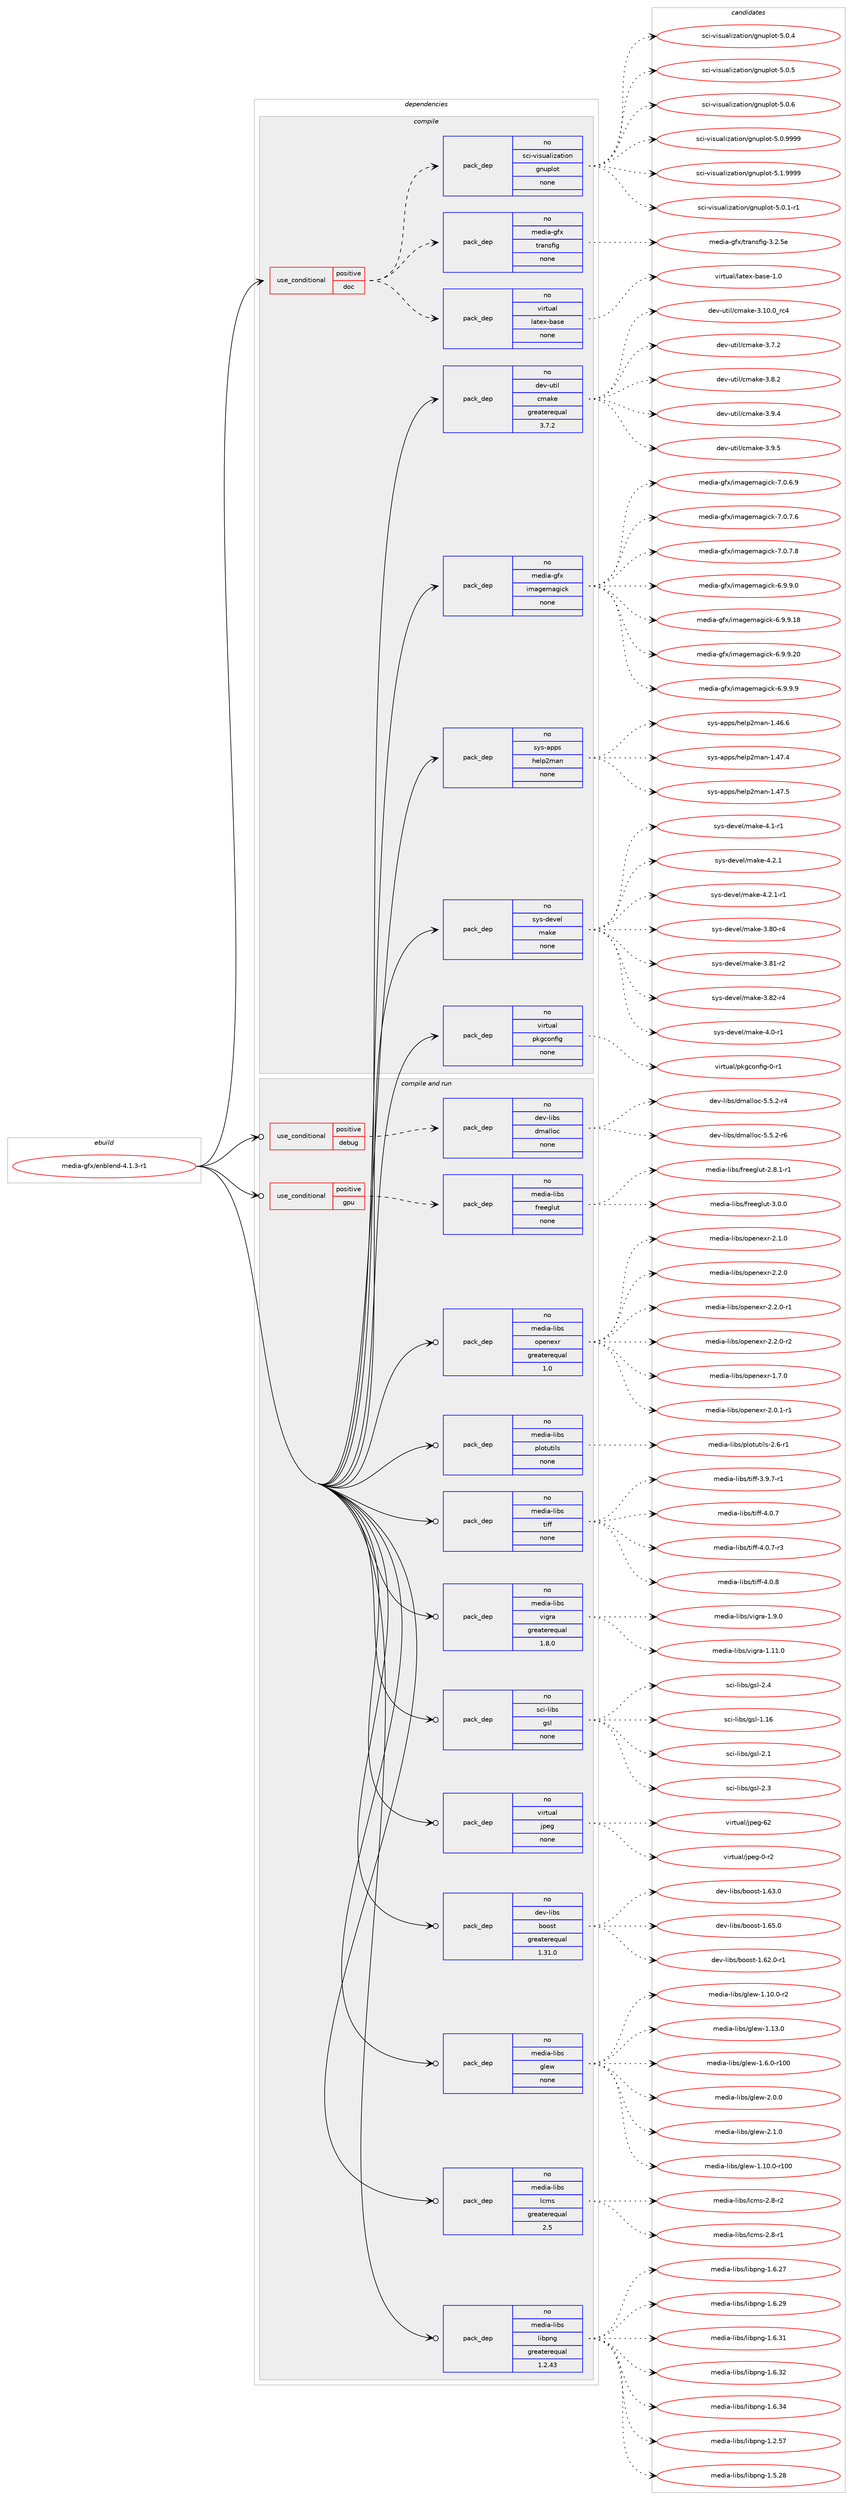 digraph prolog {

# *************
# Graph options
# *************

newrank=true;
concentrate=true;
compound=true;
graph [rankdir=LR,fontname=Helvetica,fontsize=10,ranksep=1.5];#, ranksep=2.5, nodesep=0.2];
edge  [arrowhead=vee];
node  [fontname=Helvetica,fontsize=10];

# **********
# The ebuild
# **********

subgraph cluster_leftcol {
color=gray;
rank=same;
label=<<i>ebuild</i>>;
id [label="media-gfx/enblend-4.1.3-r1", color=red, width=4, href="../media-gfx/enblend-4.1.3-r1.svg"];
}

# ****************
# The dependencies
# ****************

subgraph cluster_midcol {
color=gray;
label=<<i>dependencies</i>>;
subgraph cluster_compile {
fillcolor="#eeeeee";
style=filled;
label=<<i>compile</i>>;
subgraph cond87059 {
dependency351749 [label=<<TABLE BORDER="0" CELLBORDER="1" CELLSPACING="0" CELLPADDING="4"><TR><TD ROWSPAN="3" CELLPADDING="10">use_conditional</TD></TR><TR><TD>positive</TD></TR><TR><TD>doc</TD></TR></TABLE>>, shape=none, color=red];
subgraph pack259345 {
dependency351750 [label=<<TABLE BORDER="0" CELLBORDER="1" CELLSPACING="0" CELLPADDING="4" WIDTH="220"><TR><TD ROWSPAN="6" CELLPADDING="30">pack_dep</TD></TR><TR><TD WIDTH="110">no</TD></TR><TR><TD>media-gfx</TD></TR><TR><TD>transfig</TD></TR><TR><TD>none</TD></TR><TR><TD></TD></TR></TABLE>>, shape=none, color=blue];
}
dependency351749:e -> dependency351750:w [weight=20,style="dashed",arrowhead="vee"];
subgraph pack259346 {
dependency351751 [label=<<TABLE BORDER="0" CELLBORDER="1" CELLSPACING="0" CELLPADDING="4" WIDTH="220"><TR><TD ROWSPAN="6" CELLPADDING="30">pack_dep</TD></TR><TR><TD WIDTH="110">no</TD></TR><TR><TD>sci-visualization</TD></TR><TR><TD>gnuplot</TD></TR><TR><TD>none</TD></TR><TR><TD></TD></TR></TABLE>>, shape=none, color=blue];
}
dependency351749:e -> dependency351751:w [weight=20,style="dashed",arrowhead="vee"];
subgraph pack259347 {
dependency351752 [label=<<TABLE BORDER="0" CELLBORDER="1" CELLSPACING="0" CELLPADDING="4" WIDTH="220"><TR><TD ROWSPAN="6" CELLPADDING="30">pack_dep</TD></TR><TR><TD WIDTH="110">no</TD></TR><TR><TD>virtual</TD></TR><TR><TD>latex-base</TD></TR><TR><TD>none</TD></TR><TR><TD></TD></TR></TABLE>>, shape=none, color=blue];
}
dependency351749:e -> dependency351752:w [weight=20,style="dashed",arrowhead="vee"];
}
id:e -> dependency351749:w [weight=20,style="solid",arrowhead="vee"];
subgraph pack259348 {
dependency351753 [label=<<TABLE BORDER="0" CELLBORDER="1" CELLSPACING="0" CELLPADDING="4" WIDTH="220"><TR><TD ROWSPAN="6" CELLPADDING="30">pack_dep</TD></TR><TR><TD WIDTH="110">no</TD></TR><TR><TD>dev-util</TD></TR><TR><TD>cmake</TD></TR><TR><TD>greaterequal</TD></TR><TR><TD>3.7.2</TD></TR></TABLE>>, shape=none, color=blue];
}
id:e -> dependency351753:w [weight=20,style="solid",arrowhead="vee"];
subgraph pack259349 {
dependency351754 [label=<<TABLE BORDER="0" CELLBORDER="1" CELLSPACING="0" CELLPADDING="4" WIDTH="220"><TR><TD ROWSPAN="6" CELLPADDING="30">pack_dep</TD></TR><TR><TD WIDTH="110">no</TD></TR><TR><TD>media-gfx</TD></TR><TR><TD>imagemagick</TD></TR><TR><TD>none</TD></TR><TR><TD></TD></TR></TABLE>>, shape=none, color=blue];
}
id:e -> dependency351754:w [weight=20,style="solid",arrowhead="vee"];
subgraph pack259350 {
dependency351755 [label=<<TABLE BORDER="0" CELLBORDER="1" CELLSPACING="0" CELLPADDING="4" WIDTH="220"><TR><TD ROWSPAN="6" CELLPADDING="30">pack_dep</TD></TR><TR><TD WIDTH="110">no</TD></TR><TR><TD>sys-apps</TD></TR><TR><TD>help2man</TD></TR><TR><TD>none</TD></TR><TR><TD></TD></TR></TABLE>>, shape=none, color=blue];
}
id:e -> dependency351755:w [weight=20,style="solid",arrowhead="vee"];
subgraph pack259351 {
dependency351756 [label=<<TABLE BORDER="0" CELLBORDER="1" CELLSPACING="0" CELLPADDING="4" WIDTH="220"><TR><TD ROWSPAN="6" CELLPADDING="30">pack_dep</TD></TR><TR><TD WIDTH="110">no</TD></TR><TR><TD>sys-devel</TD></TR><TR><TD>make</TD></TR><TR><TD>none</TD></TR><TR><TD></TD></TR></TABLE>>, shape=none, color=blue];
}
id:e -> dependency351756:w [weight=20,style="solid",arrowhead="vee"];
subgraph pack259352 {
dependency351757 [label=<<TABLE BORDER="0" CELLBORDER="1" CELLSPACING="0" CELLPADDING="4" WIDTH="220"><TR><TD ROWSPAN="6" CELLPADDING="30">pack_dep</TD></TR><TR><TD WIDTH="110">no</TD></TR><TR><TD>virtual</TD></TR><TR><TD>pkgconfig</TD></TR><TR><TD>none</TD></TR><TR><TD></TD></TR></TABLE>>, shape=none, color=blue];
}
id:e -> dependency351757:w [weight=20,style="solid",arrowhead="vee"];
}
subgraph cluster_compileandrun {
fillcolor="#eeeeee";
style=filled;
label=<<i>compile and run</i>>;
subgraph cond87060 {
dependency351758 [label=<<TABLE BORDER="0" CELLBORDER="1" CELLSPACING="0" CELLPADDING="4"><TR><TD ROWSPAN="3" CELLPADDING="10">use_conditional</TD></TR><TR><TD>positive</TD></TR><TR><TD>debug</TD></TR></TABLE>>, shape=none, color=red];
subgraph pack259353 {
dependency351759 [label=<<TABLE BORDER="0" CELLBORDER="1" CELLSPACING="0" CELLPADDING="4" WIDTH="220"><TR><TD ROWSPAN="6" CELLPADDING="30">pack_dep</TD></TR><TR><TD WIDTH="110">no</TD></TR><TR><TD>dev-libs</TD></TR><TR><TD>dmalloc</TD></TR><TR><TD>none</TD></TR><TR><TD></TD></TR></TABLE>>, shape=none, color=blue];
}
dependency351758:e -> dependency351759:w [weight=20,style="dashed",arrowhead="vee"];
}
id:e -> dependency351758:w [weight=20,style="solid",arrowhead="odotvee"];
subgraph cond87061 {
dependency351760 [label=<<TABLE BORDER="0" CELLBORDER="1" CELLSPACING="0" CELLPADDING="4"><TR><TD ROWSPAN="3" CELLPADDING="10">use_conditional</TD></TR><TR><TD>positive</TD></TR><TR><TD>gpu</TD></TR></TABLE>>, shape=none, color=red];
subgraph pack259354 {
dependency351761 [label=<<TABLE BORDER="0" CELLBORDER="1" CELLSPACING="0" CELLPADDING="4" WIDTH="220"><TR><TD ROWSPAN="6" CELLPADDING="30">pack_dep</TD></TR><TR><TD WIDTH="110">no</TD></TR><TR><TD>media-libs</TD></TR><TR><TD>freeglut</TD></TR><TR><TD>none</TD></TR><TR><TD></TD></TR></TABLE>>, shape=none, color=blue];
}
dependency351760:e -> dependency351761:w [weight=20,style="dashed",arrowhead="vee"];
}
id:e -> dependency351760:w [weight=20,style="solid",arrowhead="odotvee"];
subgraph pack259355 {
dependency351762 [label=<<TABLE BORDER="0" CELLBORDER="1" CELLSPACING="0" CELLPADDING="4" WIDTH="220"><TR><TD ROWSPAN="6" CELLPADDING="30">pack_dep</TD></TR><TR><TD WIDTH="110">no</TD></TR><TR><TD>dev-libs</TD></TR><TR><TD>boost</TD></TR><TR><TD>greaterequal</TD></TR><TR><TD>1.31.0</TD></TR></TABLE>>, shape=none, color=blue];
}
id:e -> dependency351762:w [weight=20,style="solid",arrowhead="odotvee"];
subgraph pack259356 {
dependency351763 [label=<<TABLE BORDER="0" CELLBORDER="1" CELLSPACING="0" CELLPADDING="4" WIDTH="220"><TR><TD ROWSPAN="6" CELLPADDING="30">pack_dep</TD></TR><TR><TD WIDTH="110">no</TD></TR><TR><TD>media-libs</TD></TR><TR><TD>glew</TD></TR><TR><TD>none</TD></TR><TR><TD></TD></TR></TABLE>>, shape=none, color=blue];
}
id:e -> dependency351763:w [weight=20,style="solid",arrowhead="odotvee"];
subgraph pack259357 {
dependency351764 [label=<<TABLE BORDER="0" CELLBORDER="1" CELLSPACING="0" CELLPADDING="4" WIDTH="220"><TR><TD ROWSPAN="6" CELLPADDING="30">pack_dep</TD></TR><TR><TD WIDTH="110">no</TD></TR><TR><TD>media-libs</TD></TR><TR><TD>lcms</TD></TR><TR><TD>greaterequal</TD></TR><TR><TD>2.5</TD></TR></TABLE>>, shape=none, color=blue];
}
id:e -> dependency351764:w [weight=20,style="solid",arrowhead="odotvee"];
subgraph pack259358 {
dependency351765 [label=<<TABLE BORDER="0" CELLBORDER="1" CELLSPACING="0" CELLPADDING="4" WIDTH="220"><TR><TD ROWSPAN="6" CELLPADDING="30">pack_dep</TD></TR><TR><TD WIDTH="110">no</TD></TR><TR><TD>media-libs</TD></TR><TR><TD>libpng</TD></TR><TR><TD>greaterequal</TD></TR><TR><TD>1.2.43</TD></TR></TABLE>>, shape=none, color=blue];
}
id:e -> dependency351765:w [weight=20,style="solid",arrowhead="odotvee"];
subgraph pack259359 {
dependency351766 [label=<<TABLE BORDER="0" CELLBORDER="1" CELLSPACING="0" CELLPADDING="4" WIDTH="220"><TR><TD ROWSPAN="6" CELLPADDING="30">pack_dep</TD></TR><TR><TD WIDTH="110">no</TD></TR><TR><TD>media-libs</TD></TR><TR><TD>openexr</TD></TR><TR><TD>greaterequal</TD></TR><TR><TD>1.0</TD></TR></TABLE>>, shape=none, color=blue];
}
id:e -> dependency351766:w [weight=20,style="solid",arrowhead="odotvee"];
subgraph pack259360 {
dependency351767 [label=<<TABLE BORDER="0" CELLBORDER="1" CELLSPACING="0" CELLPADDING="4" WIDTH="220"><TR><TD ROWSPAN="6" CELLPADDING="30">pack_dep</TD></TR><TR><TD WIDTH="110">no</TD></TR><TR><TD>media-libs</TD></TR><TR><TD>plotutils</TD></TR><TR><TD>none</TD></TR><TR><TD></TD></TR></TABLE>>, shape=none, color=blue];
}
id:e -> dependency351767:w [weight=20,style="solid",arrowhead="odotvee"];
subgraph pack259361 {
dependency351768 [label=<<TABLE BORDER="0" CELLBORDER="1" CELLSPACING="0" CELLPADDING="4" WIDTH="220"><TR><TD ROWSPAN="6" CELLPADDING="30">pack_dep</TD></TR><TR><TD WIDTH="110">no</TD></TR><TR><TD>media-libs</TD></TR><TR><TD>tiff</TD></TR><TR><TD>none</TD></TR><TR><TD></TD></TR></TABLE>>, shape=none, color=blue];
}
id:e -> dependency351768:w [weight=20,style="solid",arrowhead="odotvee"];
subgraph pack259362 {
dependency351769 [label=<<TABLE BORDER="0" CELLBORDER="1" CELLSPACING="0" CELLPADDING="4" WIDTH="220"><TR><TD ROWSPAN="6" CELLPADDING="30">pack_dep</TD></TR><TR><TD WIDTH="110">no</TD></TR><TR><TD>media-libs</TD></TR><TR><TD>vigra</TD></TR><TR><TD>greaterequal</TD></TR><TR><TD>1.8.0</TD></TR></TABLE>>, shape=none, color=blue];
}
id:e -> dependency351769:w [weight=20,style="solid",arrowhead="odotvee"];
subgraph pack259363 {
dependency351770 [label=<<TABLE BORDER="0" CELLBORDER="1" CELLSPACING="0" CELLPADDING="4" WIDTH="220"><TR><TD ROWSPAN="6" CELLPADDING="30">pack_dep</TD></TR><TR><TD WIDTH="110">no</TD></TR><TR><TD>sci-libs</TD></TR><TR><TD>gsl</TD></TR><TR><TD>none</TD></TR><TR><TD></TD></TR></TABLE>>, shape=none, color=blue];
}
id:e -> dependency351770:w [weight=20,style="solid",arrowhead="odotvee"];
subgraph pack259364 {
dependency351771 [label=<<TABLE BORDER="0" CELLBORDER="1" CELLSPACING="0" CELLPADDING="4" WIDTH="220"><TR><TD ROWSPAN="6" CELLPADDING="30">pack_dep</TD></TR><TR><TD WIDTH="110">no</TD></TR><TR><TD>virtual</TD></TR><TR><TD>jpeg</TD></TR><TR><TD>none</TD></TR><TR><TD></TD></TR></TABLE>>, shape=none, color=blue];
}
id:e -> dependency351771:w [weight=20,style="solid",arrowhead="odotvee"];
}
subgraph cluster_run {
fillcolor="#eeeeee";
style=filled;
label=<<i>run</i>>;
}
}

# **************
# The candidates
# **************

subgraph cluster_choices {
rank=same;
color=gray;
label=<<i>candidates</i>>;

subgraph choice259345 {
color=black;
nodesep=1;
choice10910110010597451031021204711611497110115102105103455146504653101 [label="media-gfx/transfig-3.2.5e", color=red, width=4,href="../media-gfx/transfig-3.2.5e.svg"];
dependency351750:e -> choice10910110010597451031021204711611497110115102105103455146504653101:w [style=dotted,weight="100"];
}
subgraph choice259346 {
color=black;
nodesep=1;
choice11599105451181051151179710810512297116105111110471031101171121081111164553464846494511449 [label="sci-visualization/gnuplot-5.0.1-r1", color=red, width=4,href="../sci-visualization/gnuplot-5.0.1-r1.svg"];
choice1159910545118105115117971081051229711610511111047103110117112108111116455346484652 [label="sci-visualization/gnuplot-5.0.4", color=red, width=4,href="../sci-visualization/gnuplot-5.0.4.svg"];
choice1159910545118105115117971081051229711610511111047103110117112108111116455346484653 [label="sci-visualization/gnuplot-5.0.5", color=red, width=4,href="../sci-visualization/gnuplot-5.0.5.svg"];
choice1159910545118105115117971081051229711610511111047103110117112108111116455346484654 [label="sci-visualization/gnuplot-5.0.6", color=red, width=4,href="../sci-visualization/gnuplot-5.0.6.svg"];
choice1159910545118105115117971081051229711610511111047103110117112108111116455346484657575757 [label="sci-visualization/gnuplot-5.0.9999", color=red, width=4,href="../sci-visualization/gnuplot-5.0.9999.svg"];
choice1159910545118105115117971081051229711610511111047103110117112108111116455346494657575757 [label="sci-visualization/gnuplot-5.1.9999", color=red, width=4,href="../sci-visualization/gnuplot-5.1.9999.svg"];
dependency351751:e -> choice11599105451181051151179710810512297116105111110471031101171121081111164553464846494511449:w [style=dotted,weight="100"];
dependency351751:e -> choice1159910545118105115117971081051229711610511111047103110117112108111116455346484652:w [style=dotted,weight="100"];
dependency351751:e -> choice1159910545118105115117971081051229711610511111047103110117112108111116455346484653:w [style=dotted,weight="100"];
dependency351751:e -> choice1159910545118105115117971081051229711610511111047103110117112108111116455346484654:w [style=dotted,weight="100"];
dependency351751:e -> choice1159910545118105115117971081051229711610511111047103110117112108111116455346484657575757:w [style=dotted,weight="100"];
dependency351751:e -> choice1159910545118105115117971081051229711610511111047103110117112108111116455346494657575757:w [style=dotted,weight="100"];
}
subgraph choice259347 {
color=black;
nodesep=1;
choice11810511411611797108471089711610112045989711510145494648 [label="virtual/latex-base-1.0", color=red, width=4,href="../virtual/latex-base-1.0.svg"];
dependency351752:e -> choice11810511411611797108471089711610112045989711510145494648:w [style=dotted,weight="100"];
}
subgraph choice259348 {
color=black;
nodesep=1;
choice1001011184511711610510847991099710710145514649484648951149952 [label="dev-util/cmake-3.10.0_rc4", color=red, width=4,href="../dev-util/cmake-3.10.0_rc4.svg"];
choice10010111845117116105108479910997107101455146554650 [label="dev-util/cmake-3.7.2", color=red, width=4,href="../dev-util/cmake-3.7.2.svg"];
choice10010111845117116105108479910997107101455146564650 [label="dev-util/cmake-3.8.2", color=red, width=4,href="../dev-util/cmake-3.8.2.svg"];
choice10010111845117116105108479910997107101455146574652 [label="dev-util/cmake-3.9.4", color=red, width=4,href="../dev-util/cmake-3.9.4.svg"];
choice10010111845117116105108479910997107101455146574653 [label="dev-util/cmake-3.9.5", color=red, width=4,href="../dev-util/cmake-3.9.5.svg"];
dependency351753:e -> choice1001011184511711610510847991099710710145514649484648951149952:w [style=dotted,weight="100"];
dependency351753:e -> choice10010111845117116105108479910997107101455146554650:w [style=dotted,weight="100"];
dependency351753:e -> choice10010111845117116105108479910997107101455146564650:w [style=dotted,weight="100"];
dependency351753:e -> choice10010111845117116105108479910997107101455146574652:w [style=dotted,weight="100"];
dependency351753:e -> choice10010111845117116105108479910997107101455146574653:w [style=dotted,weight="100"];
}
subgraph choice259349 {
color=black;
nodesep=1;
choice1091011001059745103102120471051099710310110997103105991074554465746574648 [label="media-gfx/imagemagick-6.9.9.0", color=red, width=4,href="../media-gfx/imagemagick-6.9.9.0.svg"];
choice109101100105974510310212047105109971031011099710310599107455446574657464956 [label="media-gfx/imagemagick-6.9.9.18", color=red, width=4,href="../media-gfx/imagemagick-6.9.9.18.svg"];
choice109101100105974510310212047105109971031011099710310599107455446574657465048 [label="media-gfx/imagemagick-6.9.9.20", color=red, width=4,href="../media-gfx/imagemagick-6.9.9.20.svg"];
choice1091011001059745103102120471051099710310110997103105991074554465746574657 [label="media-gfx/imagemagick-6.9.9.9", color=red, width=4,href="../media-gfx/imagemagick-6.9.9.9.svg"];
choice1091011001059745103102120471051099710310110997103105991074555464846544657 [label="media-gfx/imagemagick-7.0.6.9", color=red, width=4,href="../media-gfx/imagemagick-7.0.6.9.svg"];
choice1091011001059745103102120471051099710310110997103105991074555464846554654 [label="media-gfx/imagemagick-7.0.7.6", color=red, width=4,href="../media-gfx/imagemagick-7.0.7.6.svg"];
choice1091011001059745103102120471051099710310110997103105991074555464846554656 [label="media-gfx/imagemagick-7.0.7.8", color=red, width=4,href="../media-gfx/imagemagick-7.0.7.8.svg"];
dependency351754:e -> choice1091011001059745103102120471051099710310110997103105991074554465746574648:w [style=dotted,weight="100"];
dependency351754:e -> choice109101100105974510310212047105109971031011099710310599107455446574657464956:w [style=dotted,weight="100"];
dependency351754:e -> choice109101100105974510310212047105109971031011099710310599107455446574657465048:w [style=dotted,weight="100"];
dependency351754:e -> choice1091011001059745103102120471051099710310110997103105991074554465746574657:w [style=dotted,weight="100"];
dependency351754:e -> choice1091011001059745103102120471051099710310110997103105991074555464846544657:w [style=dotted,weight="100"];
dependency351754:e -> choice1091011001059745103102120471051099710310110997103105991074555464846554654:w [style=dotted,weight="100"];
dependency351754:e -> choice1091011001059745103102120471051099710310110997103105991074555464846554656:w [style=dotted,weight="100"];
}
subgraph choice259350 {
color=black;
nodesep=1;
choice115121115459711211211547104101108112501099711045494652544654 [label="sys-apps/help2man-1.46.6", color=red, width=4,href="../sys-apps/help2man-1.46.6.svg"];
choice115121115459711211211547104101108112501099711045494652554652 [label="sys-apps/help2man-1.47.4", color=red, width=4,href="../sys-apps/help2man-1.47.4.svg"];
choice115121115459711211211547104101108112501099711045494652554653 [label="sys-apps/help2man-1.47.5", color=red, width=4,href="../sys-apps/help2man-1.47.5.svg"];
dependency351755:e -> choice115121115459711211211547104101108112501099711045494652544654:w [style=dotted,weight="100"];
dependency351755:e -> choice115121115459711211211547104101108112501099711045494652554652:w [style=dotted,weight="100"];
dependency351755:e -> choice115121115459711211211547104101108112501099711045494652554653:w [style=dotted,weight="100"];
}
subgraph choice259351 {
color=black;
nodesep=1;
choice11512111545100101118101108471099710710145514656484511452 [label="sys-devel/make-3.80-r4", color=red, width=4,href="../sys-devel/make-3.80-r4.svg"];
choice11512111545100101118101108471099710710145514656494511450 [label="sys-devel/make-3.81-r2", color=red, width=4,href="../sys-devel/make-3.81-r2.svg"];
choice11512111545100101118101108471099710710145514656504511452 [label="sys-devel/make-3.82-r4", color=red, width=4,href="../sys-devel/make-3.82-r4.svg"];
choice115121115451001011181011084710997107101455246484511449 [label="sys-devel/make-4.0-r1", color=red, width=4,href="../sys-devel/make-4.0-r1.svg"];
choice115121115451001011181011084710997107101455246494511449 [label="sys-devel/make-4.1-r1", color=red, width=4,href="../sys-devel/make-4.1-r1.svg"];
choice115121115451001011181011084710997107101455246504649 [label="sys-devel/make-4.2.1", color=red, width=4,href="../sys-devel/make-4.2.1.svg"];
choice1151211154510010111810110847109971071014552465046494511449 [label="sys-devel/make-4.2.1-r1", color=red, width=4,href="../sys-devel/make-4.2.1-r1.svg"];
dependency351756:e -> choice11512111545100101118101108471099710710145514656484511452:w [style=dotted,weight="100"];
dependency351756:e -> choice11512111545100101118101108471099710710145514656494511450:w [style=dotted,weight="100"];
dependency351756:e -> choice11512111545100101118101108471099710710145514656504511452:w [style=dotted,weight="100"];
dependency351756:e -> choice115121115451001011181011084710997107101455246484511449:w [style=dotted,weight="100"];
dependency351756:e -> choice115121115451001011181011084710997107101455246494511449:w [style=dotted,weight="100"];
dependency351756:e -> choice115121115451001011181011084710997107101455246504649:w [style=dotted,weight="100"];
dependency351756:e -> choice1151211154510010111810110847109971071014552465046494511449:w [style=dotted,weight="100"];
}
subgraph choice259352 {
color=black;
nodesep=1;
choice11810511411611797108471121071039911111010210510345484511449 [label="virtual/pkgconfig-0-r1", color=red, width=4,href="../virtual/pkgconfig-0-r1.svg"];
dependency351757:e -> choice11810511411611797108471121071039911111010210510345484511449:w [style=dotted,weight="100"];
}
subgraph choice259353 {
color=black;
nodesep=1;
choice10010111845108105981154710010997108108111994553465346504511452 [label="dev-libs/dmalloc-5.5.2-r4", color=red, width=4,href="../dev-libs/dmalloc-5.5.2-r4.svg"];
choice10010111845108105981154710010997108108111994553465346504511454 [label="dev-libs/dmalloc-5.5.2-r6", color=red, width=4,href="../dev-libs/dmalloc-5.5.2-r6.svg"];
dependency351759:e -> choice10010111845108105981154710010997108108111994553465346504511452:w [style=dotted,weight="100"];
dependency351759:e -> choice10010111845108105981154710010997108108111994553465346504511454:w [style=dotted,weight="100"];
}
subgraph choice259354 {
color=black;
nodesep=1;
choice109101100105974510810598115471021141011011031081171164550465646494511449 [label="media-libs/freeglut-2.8.1-r1", color=red, width=4,href="../media-libs/freeglut-2.8.1-r1.svg"];
choice10910110010597451081059811547102114101101103108117116455146484648 [label="media-libs/freeglut-3.0.0", color=red, width=4,href="../media-libs/freeglut-3.0.0.svg"];
dependency351761:e -> choice109101100105974510810598115471021141011011031081171164550465646494511449:w [style=dotted,weight="100"];
dependency351761:e -> choice10910110010597451081059811547102114101101103108117116455146484648:w [style=dotted,weight="100"];
}
subgraph choice259355 {
color=black;
nodesep=1;
choice10010111845108105981154798111111115116454946545046484511449 [label="dev-libs/boost-1.62.0-r1", color=red, width=4,href="../dev-libs/boost-1.62.0-r1.svg"];
choice1001011184510810598115479811111111511645494654514648 [label="dev-libs/boost-1.63.0", color=red, width=4,href="../dev-libs/boost-1.63.0.svg"];
choice1001011184510810598115479811111111511645494654534648 [label="dev-libs/boost-1.65.0", color=red, width=4,href="../dev-libs/boost-1.65.0.svg"];
dependency351762:e -> choice10010111845108105981154798111111115116454946545046484511449:w [style=dotted,weight="100"];
dependency351762:e -> choice1001011184510810598115479811111111511645494654514648:w [style=dotted,weight="100"];
dependency351762:e -> choice1001011184510810598115479811111111511645494654534648:w [style=dotted,weight="100"];
}
subgraph choice259356 {
color=black;
nodesep=1;
choice109101100105974510810598115471031081011194549464948464845114494848 [label="media-libs/glew-1.10.0-r100", color=red, width=4,href="../media-libs/glew-1.10.0-r100.svg"];
choice10910110010597451081059811547103108101119454946494846484511450 [label="media-libs/glew-1.10.0-r2", color=red, width=4,href="../media-libs/glew-1.10.0-r2.svg"];
choice1091011001059745108105981154710310810111945494649514648 [label="media-libs/glew-1.13.0", color=red, width=4,href="../media-libs/glew-1.13.0.svg"];
choice1091011001059745108105981154710310810111945494654464845114494848 [label="media-libs/glew-1.6.0-r100", color=red, width=4,href="../media-libs/glew-1.6.0-r100.svg"];
choice10910110010597451081059811547103108101119455046484648 [label="media-libs/glew-2.0.0", color=red, width=4,href="../media-libs/glew-2.0.0.svg"];
choice10910110010597451081059811547103108101119455046494648 [label="media-libs/glew-2.1.0", color=red, width=4,href="../media-libs/glew-2.1.0.svg"];
dependency351763:e -> choice109101100105974510810598115471031081011194549464948464845114494848:w [style=dotted,weight="100"];
dependency351763:e -> choice10910110010597451081059811547103108101119454946494846484511450:w [style=dotted,weight="100"];
dependency351763:e -> choice1091011001059745108105981154710310810111945494649514648:w [style=dotted,weight="100"];
dependency351763:e -> choice1091011001059745108105981154710310810111945494654464845114494848:w [style=dotted,weight="100"];
dependency351763:e -> choice10910110010597451081059811547103108101119455046484648:w [style=dotted,weight="100"];
dependency351763:e -> choice10910110010597451081059811547103108101119455046494648:w [style=dotted,weight="100"];
}
subgraph choice259357 {
color=black;
nodesep=1;
choice1091011001059745108105981154710899109115455046564511449 [label="media-libs/lcms-2.8-r1", color=red, width=4,href="../media-libs/lcms-2.8-r1.svg"];
choice1091011001059745108105981154710899109115455046564511450 [label="media-libs/lcms-2.8-r2", color=red, width=4,href="../media-libs/lcms-2.8-r2.svg"];
dependency351764:e -> choice1091011001059745108105981154710899109115455046564511449:w [style=dotted,weight="100"];
dependency351764:e -> choice1091011001059745108105981154710899109115455046564511450:w [style=dotted,weight="100"];
}
subgraph choice259358 {
color=black;
nodesep=1;
choice109101100105974510810598115471081059811211010345494650465355 [label="media-libs/libpng-1.2.57", color=red, width=4,href="../media-libs/libpng-1.2.57.svg"];
choice109101100105974510810598115471081059811211010345494653465056 [label="media-libs/libpng-1.5.28", color=red, width=4,href="../media-libs/libpng-1.5.28.svg"];
choice109101100105974510810598115471081059811211010345494654465055 [label="media-libs/libpng-1.6.27", color=red, width=4,href="../media-libs/libpng-1.6.27.svg"];
choice109101100105974510810598115471081059811211010345494654465057 [label="media-libs/libpng-1.6.29", color=red, width=4,href="../media-libs/libpng-1.6.29.svg"];
choice109101100105974510810598115471081059811211010345494654465149 [label="media-libs/libpng-1.6.31", color=red, width=4,href="../media-libs/libpng-1.6.31.svg"];
choice109101100105974510810598115471081059811211010345494654465150 [label="media-libs/libpng-1.6.32", color=red, width=4,href="../media-libs/libpng-1.6.32.svg"];
choice109101100105974510810598115471081059811211010345494654465152 [label="media-libs/libpng-1.6.34", color=red, width=4,href="../media-libs/libpng-1.6.34.svg"];
dependency351765:e -> choice109101100105974510810598115471081059811211010345494650465355:w [style=dotted,weight="100"];
dependency351765:e -> choice109101100105974510810598115471081059811211010345494653465056:w [style=dotted,weight="100"];
dependency351765:e -> choice109101100105974510810598115471081059811211010345494654465055:w [style=dotted,weight="100"];
dependency351765:e -> choice109101100105974510810598115471081059811211010345494654465057:w [style=dotted,weight="100"];
dependency351765:e -> choice109101100105974510810598115471081059811211010345494654465149:w [style=dotted,weight="100"];
dependency351765:e -> choice109101100105974510810598115471081059811211010345494654465150:w [style=dotted,weight="100"];
dependency351765:e -> choice109101100105974510810598115471081059811211010345494654465152:w [style=dotted,weight="100"];
}
subgraph choice259359 {
color=black;
nodesep=1;
choice10910110010597451081059811547111112101110101120114454946554648 [label="media-libs/openexr-1.7.0", color=red, width=4,href="../media-libs/openexr-1.7.0.svg"];
choice109101100105974510810598115471111121011101011201144550464846494511449 [label="media-libs/openexr-2.0.1-r1", color=red, width=4,href="../media-libs/openexr-2.0.1-r1.svg"];
choice10910110010597451081059811547111112101110101120114455046494648 [label="media-libs/openexr-2.1.0", color=red, width=4,href="../media-libs/openexr-2.1.0.svg"];
choice10910110010597451081059811547111112101110101120114455046504648 [label="media-libs/openexr-2.2.0", color=red, width=4,href="../media-libs/openexr-2.2.0.svg"];
choice109101100105974510810598115471111121011101011201144550465046484511449 [label="media-libs/openexr-2.2.0-r1", color=red, width=4,href="../media-libs/openexr-2.2.0-r1.svg"];
choice109101100105974510810598115471111121011101011201144550465046484511450 [label="media-libs/openexr-2.2.0-r2", color=red, width=4,href="../media-libs/openexr-2.2.0-r2.svg"];
dependency351766:e -> choice10910110010597451081059811547111112101110101120114454946554648:w [style=dotted,weight="100"];
dependency351766:e -> choice109101100105974510810598115471111121011101011201144550464846494511449:w [style=dotted,weight="100"];
dependency351766:e -> choice10910110010597451081059811547111112101110101120114455046494648:w [style=dotted,weight="100"];
dependency351766:e -> choice10910110010597451081059811547111112101110101120114455046504648:w [style=dotted,weight="100"];
dependency351766:e -> choice109101100105974510810598115471111121011101011201144550465046484511449:w [style=dotted,weight="100"];
dependency351766:e -> choice109101100105974510810598115471111121011101011201144550465046484511450:w [style=dotted,weight="100"];
}
subgraph choice259360 {
color=black;
nodesep=1;
choice10910110010597451081059811547112108111116117116105108115455046544511449 [label="media-libs/plotutils-2.6-r1", color=red, width=4,href="../media-libs/plotutils-2.6-r1.svg"];
dependency351767:e -> choice10910110010597451081059811547112108111116117116105108115455046544511449:w [style=dotted,weight="100"];
}
subgraph choice259361 {
color=black;
nodesep=1;
choice109101100105974510810598115471161051021024551465746554511449 [label="media-libs/tiff-3.9.7-r1", color=red, width=4,href="../media-libs/tiff-3.9.7-r1.svg"];
choice10910110010597451081059811547116105102102455246484655 [label="media-libs/tiff-4.0.7", color=red, width=4,href="../media-libs/tiff-4.0.7.svg"];
choice109101100105974510810598115471161051021024552464846554511451 [label="media-libs/tiff-4.0.7-r3", color=red, width=4,href="../media-libs/tiff-4.0.7-r3.svg"];
choice10910110010597451081059811547116105102102455246484656 [label="media-libs/tiff-4.0.8", color=red, width=4,href="../media-libs/tiff-4.0.8.svg"];
dependency351768:e -> choice109101100105974510810598115471161051021024551465746554511449:w [style=dotted,weight="100"];
dependency351768:e -> choice10910110010597451081059811547116105102102455246484655:w [style=dotted,weight="100"];
dependency351768:e -> choice109101100105974510810598115471161051021024552464846554511451:w [style=dotted,weight="100"];
dependency351768:e -> choice10910110010597451081059811547116105102102455246484656:w [style=dotted,weight="100"];
}
subgraph choice259362 {
color=black;
nodesep=1;
choice109101100105974510810598115471181051031149745494649494648 [label="media-libs/vigra-1.11.0", color=red, width=4,href="../media-libs/vigra-1.11.0.svg"];
choice1091011001059745108105981154711810510311497454946574648 [label="media-libs/vigra-1.9.0", color=red, width=4,href="../media-libs/vigra-1.9.0.svg"];
dependency351769:e -> choice109101100105974510810598115471181051031149745494649494648:w [style=dotted,weight="100"];
dependency351769:e -> choice1091011001059745108105981154711810510311497454946574648:w [style=dotted,weight="100"];
}
subgraph choice259363 {
color=black;
nodesep=1;
choice115991054510810598115471031151084549464954 [label="sci-libs/gsl-1.16", color=red, width=4,href="../sci-libs/gsl-1.16.svg"];
choice1159910545108105981154710311510845504649 [label="sci-libs/gsl-2.1", color=red, width=4,href="../sci-libs/gsl-2.1.svg"];
choice1159910545108105981154710311510845504651 [label="sci-libs/gsl-2.3", color=red, width=4,href="../sci-libs/gsl-2.3.svg"];
choice1159910545108105981154710311510845504652 [label="sci-libs/gsl-2.4", color=red, width=4,href="../sci-libs/gsl-2.4.svg"];
dependency351770:e -> choice115991054510810598115471031151084549464954:w [style=dotted,weight="100"];
dependency351770:e -> choice1159910545108105981154710311510845504649:w [style=dotted,weight="100"];
dependency351770:e -> choice1159910545108105981154710311510845504651:w [style=dotted,weight="100"];
dependency351770:e -> choice1159910545108105981154710311510845504652:w [style=dotted,weight="100"];
}
subgraph choice259364 {
color=black;
nodesep=1;
choice118105114116117971084710611210110345484511450 [label="virtual/jpeg-0-r2", color=red, width=4,href="../virtual/jpeg-0-r2.svg"];
choice1181051141161179710847106112101103455450 [label="virtual/jpeg-62", color=red, width=4,href="../virtual/jpeg-62.svg"];
dependency351771:e -> choice118105114116117971084710611210110345484511450:w [style=dotted,weight="100"];
dependency351771:e -> choice1181051141161179710847106112101103455450:w [style=dotted,weight="100"];
}
}

}
